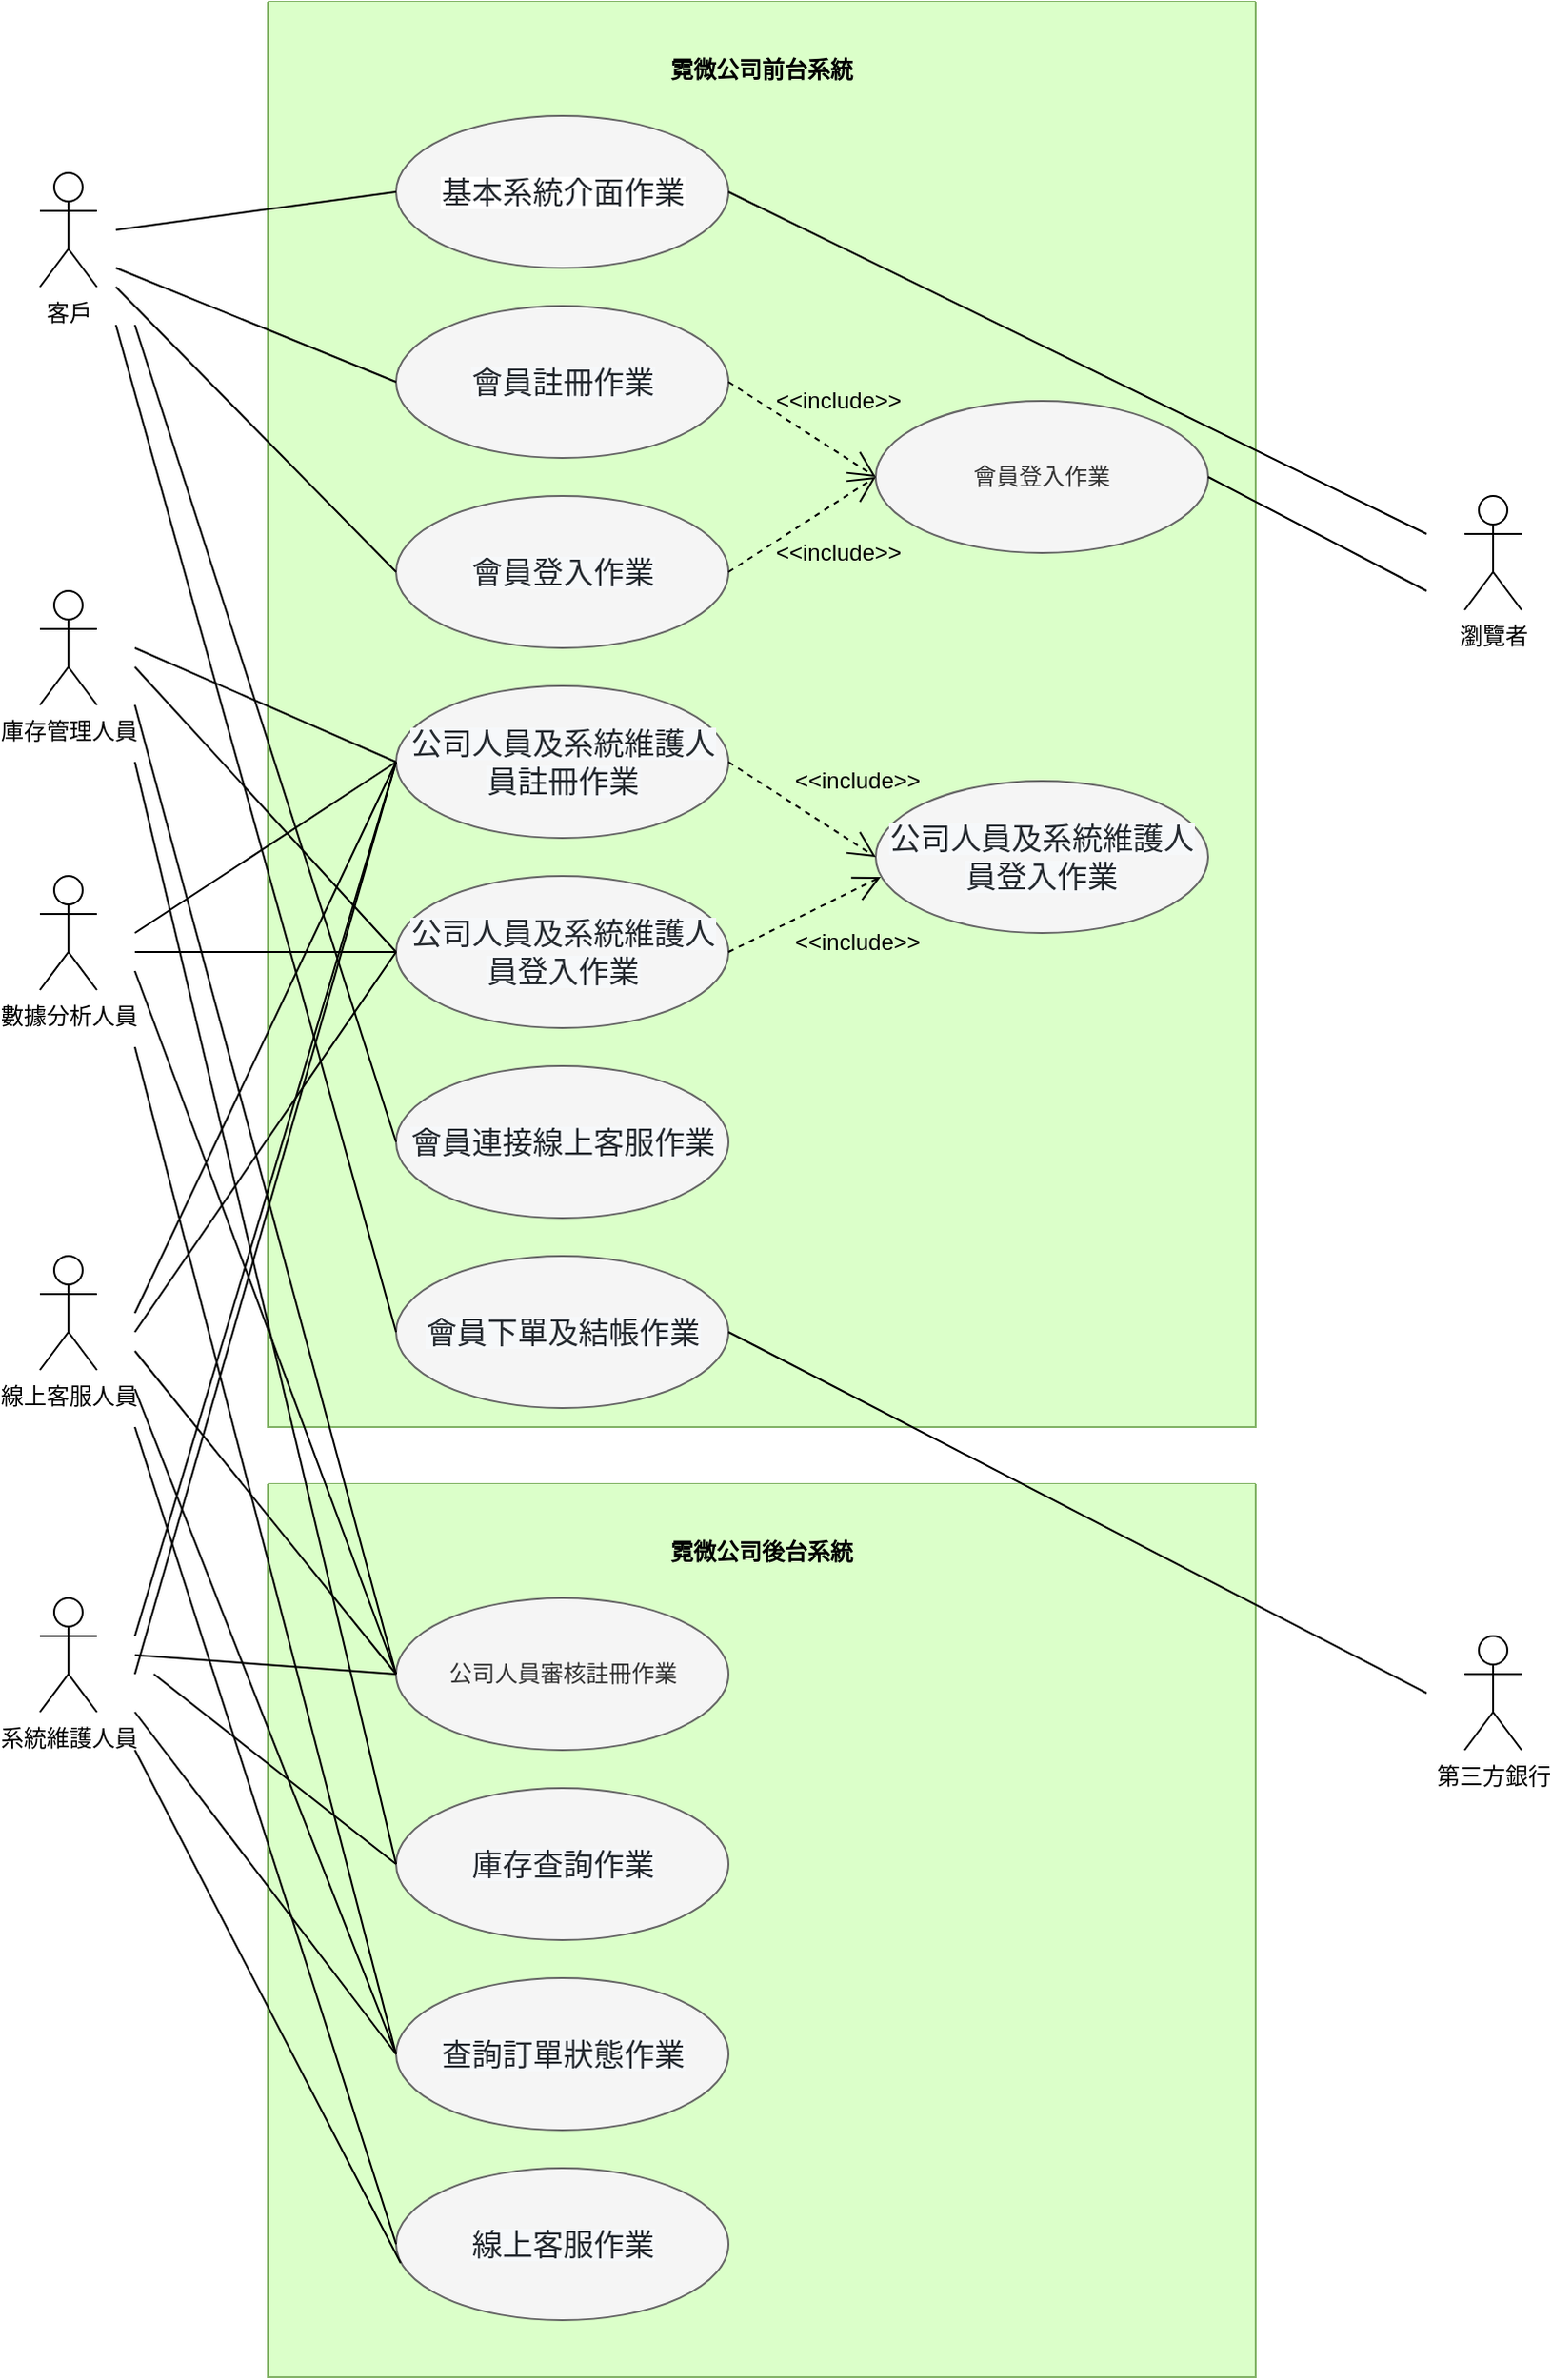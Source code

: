 <mxfile version="17.4.5" type="device" pages="2"><diagram id="V7DGzK6TTjDBdNX_tZ4m" name="(b) 小題"><mxGraphModel dx="2031" dy="1134" grid="1" gridSize="10" guides="1" tooltips="1" connect="1" arrows="1" fold="1" page="1" pageScale="1" pageWidth="827" pageHeight="1169" math="0" shadow="0"><root><mxCell id="0"/><mxCell id="1" parent="0"/><mxCell id="i30RIDcUQYCI9tq4WjrT-1" value="瀏覽者" style="shape=umlActor;verticalLabelPosition=bottom;verticalAlign=top;html=1;outlineConnect=0;" parent="1" vertex="1"><mxGeometry x="870" y="360" width="30" height="60" as="geometry"/></mxCell><mxCell id="i30RIDcUQYCI9tq4WjrT-4" value="&#10;&#10;&#10;&#10;&#10;霓微公司前台系統" style="swimlane;startSize=0;fillColor=default;strokeColor=#82b366;swimlaneFillColor=#DBFFC9;" parent="1" vertex="1"><mxGeometry x="240" y="100" width="520" height="750" as="geometry"/></mxCell><mxCell id="e1XeYRrU3zlFE32Z3Zw0-5" value="&#10;&#10;&lt;span style=&quot;color: rgb(36, 41, 47); font-size: 16px; font-style: normal; font-weight: 400; letter-spacing: normal; text-indent: 0px; text-transform: none; word-spacing: 0px; background-color: rgb(255, 255, 255); display: inline; float: none;&quot;&gt;基本系統介面作業&lt;/span&gt;&#10;&#10;" style="ellipse;whiteSpace=wrap;html=1;strokeColor=#666666;fillColor=#f5f5f5;fontColor=#333333;" parent="i30RIDcUQYCI9tq4WjrT-4" vertex="1"><mxGeometry x="67.5" y="60" width="175" height="80" as="geometry"/></mxCell><mxCell id="e1XeYRrU3zlFE32Z3Zw0-16" value="&lt;span style=&quot;color: rgb(36 , 41 , 47) ; font-family: , &amp;#34;blinkmacsystemfont&amp;#34; , &amp;#34;segoe ui&amp;#34; , &amp;#34;helvetica&amp;#34; , &amp;#34;arial&amp;#34; , sans-serif , &amp;#34;apple color emoji&amp;#34; , &amp;#34;segoe ui emoji&amp;#34; ; font-size: 16px ; background-color: rgb(246 , 248 , 250)&quot;&gt;會員註冊作業&lt;/span&gt;" style="ellipse;whiteSpace=wrap;html=1;strokeColor=#666666;fillColor=#f5f5f5;fontColor=#333333;" parent="i30RIDcUQYCI9tq4WjrT-4" vertex="1"><mxGeometry x="67.5" y="160" width="175" height="80" as="geometry"/></mxCell><mxCell id="e1XeYRrU3zlFE32Z3Zw0-17" value="&lt;span style=&quot;color: rgb(36 , 41 , 47) ; font-family: , &amp;#34;blinkmacsystemfont&amp;#34; , &amp;#34;segoe ui&amp;#34; , &amp;#34;helvetica&amp;#34; , &amp;#34;arial&amp;#34; , sans-serif , &amp;#34;apple color emoji&amp;#34; , &amp;#34;segoe ui emoji&amp;#34; ; font-size: 16px ; background-color: rgb(246 , 248 , 250)&quot;&gt;會員登入作業&lt;/span&gt;" style="ellipse;whiteSpace=wrap;html=1;strokeColor=#666666;fillColor=#f5f5f5;fontColor=#333333;" parent="i30RIDcUQYCI9tq4WjrT-4" vertex="1"><mxGeometry x="67.5" y="260" width="175" height="80" as="geometry"/></mxCell><mxCell id="e1XeYRrU3zlFE32Z3Zw0-18" value="&lt;div&gt;&lt;span style=&quot;background-color: rgb(246 , 248 , 250) ; color: rgb(36 , 41 , 47) ; font-size: 16px&quot;&gt;公司人員及系統維護人員註冊作業&lt;/span&gt;&lt;br&gt;&lt;/div&gt;" style="ellipse;whiteSpace=wrap;html=1;strokeColor=#666666;fillColor=#f5f5f5;fontColor=#333333;" parent="i30RIDcUQYCI9tq4WjrT-4" vertex="1"><mxGeometry x="67.5" y="360" width="175" height="80" as="geometry"/></mxCell><mxCell id="e1XeYRrU3zlFE32Z3Zw0-19" value="&lt;div&gt;&lt;span style=&quot;background-color: rgb(246 , 248 , 250) ; color: rgb(36 , 41 , 47) ; font-size: 16px&quot;&gt;公司人員及系統維護人員登入作業&lt;/span&gt;&lt;br&gt;&lt;/div&gt;" style="ellipse;whiteSpace=wrap;html=1;strokeColor=#666666;fillColor=#f5f5f5;fontColor=#333333;" parent="i30RIDcUQYCI9tq4WjrT-4" vertex="1"><mxGeometry x="67.5" y="460" width="175" height="80" as="geometry"/></mxCell><mxCell id="e1XeYRrU3zlFE32Z3Zw0-20" value="&lt;div&gt;&lt;span style=&quot;background-color: rgb(246 , 248 , 250) ; color: rgb(36 , 41 , 47) ; font-size: 16px&quot;&gt;會員連接線上客服作業&lt;/span&gt;&lt;br&gt;&lt;/div&gt;" style="ellipse;whiteSpace=wrap;html=1;strokeColor=#666666;fillColor=#f5f5f5;fontColor=#333333;" parent="i30RIDcUQYCI9tq4WjrT-4" vertex="1"><mxGeometry x="67.5" y="560" width="175" height="80" as="geometry"/></mxCell><mxCell id="e1XeYRrU3zlFE32Z3Zw0-21" value="&lt;div&gt;&lt;span style=&quot;background-color: rgb(246 , 248 , 250) ; color: rgb(36 , 41 , 47) ; font-size: 16px&quot;&gt;會員下單及結帳作業&lt;/span&gt;&lt;br&gt;&lt;/div&gt;" style="ellipse;whiteSpace=wrap;html=1;strokeColor=#666666;fillColor=#f5f5f5;fontColor=#333333;" parent="i30RIDcUQYCI9tq4WjrT-4" vertex="1"><mxGeometry x="67.5" y="660" width="175" height="80" as="geometry"/></mxCell><mxCell id="e1XeYRrU3zlFE32Z3Zw0-60" value="會員登入作業" style="ellipse;whiteSpace=wrap;html=1;strokeColor=#666666;fillColor=#f5f5f5;fontColor=#333333;" parent="i30RIDcUQYCI9tq4WjrT-4" vertex="1"><mxGeometry x="320" y="210" width="175" height="80" as="geometry"/></mxCell><mxCell id="e1XeYRrU3zlFE32Z3Zw0-61" value="" style="endArrow=open;endSize=12;dashed=1;html=1;rounded=0;exitX=1;exitY=0.5;exitDx=0;exitDy=0;entryX=0;entryY=0.5;entryDx=0;entryDy=0;" parent="i30RIDcUQYCI9tq4WjrT-4" source="e1XeYRrU3zlFE32Z3Zw0-16" target="e1XeYRrU3zlFE32Z3Zw0-60" edge="1"><mxGeometry width="160" relative="1" as="geometry"><mxPoint x="570" y="490" as="sourcePoint"/><mxPoint x="730" y="490" as="targetPoint"/><Array as="points"/></mxGeometry></mxCell><mxCell id="e1XeYRrU3zlFE32Z3Zw0-62" value="" style="endArrow=open;endSize=12;dashed=1;html=1;rounded=0;exitX=1;exitY=0.5;exitDx=0;exitDy=0;entryX=0;entryY=0.5;entryDx=0;entryDy=0;" parent="i30RIDcUQYCI9tq4WjrT-4" source="e1XeYRrU3zlFE32Z3Zw0-17" target="e1XeYRrU3zlFE32Z3Zw0-60" edge="1"><mxGeometry x="0.101" y="-9" width="160" relative="1" as="geometry"><mxPoint x="252.5" y="210" as="sourcePoint"/><mxPoint x="330" y="260" as="targetPoint"/><mxPoint as="offset"/></mxGeometry></mxCell><mxCell id="e1XeYRrU3zlFE32Z3Zw0-63" value="&amp;lt;&amp;lt;include&amp;gt;&amp;gt;" style="text;html=1;align=center;verticalAlign=middle;resizable=0;points=[];autosize=1;strokeColor=none;fillColor=none;" parent="i30RIDcUQYCI9tq4WjrT-4" vertex="1"><mxGeometry x="260" y="200" width="80" height="20" as="geometry"/></mxCell><mxCell id="e1XeYRrU3zlFE32Z3Zw0-64" value="&amp;lt;&amp;lt;include&amp;gt;&amp;gt;" style="text;html=1;align=center;verticalAlign=middle;resizable=0;points=[];autosize=1;strokeColor=none;fillColor=none;" parent="i30RIDcUQYCI9tq4WjrT-4" vertex="1"><mxGeometry x="260" y="280" width="80" height="20" as="geometry"/></mxCell><mxCell id="e1XeYRrU3zlFE32Z3Zw0-65" value="&lt;div&gt;&lt;span style=&quot;background-color: rgb(246 , 248 , 250) ; color: rgb(36 , 41 , 47) ; font-size: 16px&quot;&gt;公司人員及系統維護人員登入作業&lt;/span&gt;&lt;br&gt;&lt;/div&gt;" style="ellipse;whiteSpace=wrap;html=1;strokeColor=#666666;fillColor=#f5f5f5;fontColor=#333333;" parent="i30RIDcUQYCI9tq4WjrT-4" vertex="1"><mxGeometry x="320" y="410" width="175" height="80" as="geometry"/></mxCell><mxCell id="e1XeYRrU3zlFE32Z3Zw0-66" value="" style="endArrow=open;endSize=12;dashed=1;html=1;rounded=0;exitX=1;exitY=0.5;exitDx=0;exitDy=0;entryX=0;entryY=0.5;entryDx=0;entryDy=0;" parent="i30RIDcUQYCI9tq4WjrT-4" source="e1XeYRrU3zlFE32Z3Zw0-18" target="e1XeYRrU3zlFE32Z3Zw0-65" edge="1"><mxGeometry width="160" relative="1" as="geometry"><mxPoint x="252.5" y="210" as="sourcePoint"/><mxPoint x="330.0" y="260" as="targetPoint"/><Array as="points"/></mxGeometry></mxCell><mxCell id="e1XeYRrU3zlFE32Z3Zw0-67" value="&amp;lt;&amp;lt;include&amp;gt;&amp;gt;" style="text;html=1;align=center;verticalAlign=middle;resizable=0;points=[];autosize=1;strokeColor=none;fillColor=none;" parent="i30RIDcUQYCI9tq4WjrT-4" vertex="1"><mxGeometry x="270" y="400" width="80" height="20" as="geometry"/></mxCell><mxCell id="e1XeYRrU3zlFE32Z3Zw0-68" value="" style="endArrow=open;endSize=12;dashed=1;html=1;rounded=0;exitX=1;exitY=0.5;exitDx=0;exitDy=0;entryX=0.015;entryY=0.631;entryDx=0;entryDy=0;entryPerimeter=0;" parent="i30RIDcUQYCI9tq4WjrT-4" source="e1XeYRrU3zlFE32Z3Zw0-19" target="e1XeYRrU3zlFE32Z3Zw0-65" edge="1"><mxGeometry width="160" relative="1" as="geometry"><mxPoint x="252.5" y="410" as="sourcePoint"/><mxPoint x="330.0" y="460" as="targetPoint"/><Array as="points"/></mxGeometry></mxCell><mxCell id="e1XeYRrU3zlFE32Z3Zw0-69" value="&amp;lt;&amp;lt;include&amp;gt;&amp;gt;" style="text;html=1;align=center;verticalAlign=middle;resizable=0;points=[];autosize=1;strokeColor=none;fillColor=none;" parent="i30RIDcUQYCI9tq4WjrT-4" vertex="1"><mxGeometry x="270" y="485" width="80" height="20" as="geometry"/></mxCell><mxCell id="e1XeYRrU3zlFE32Z3Zw0-4" value="客戶" style="shape=umlActor;verticalLabelPosition=bottom;verticalAlign=top;html=1;outlineConnect=0;" parent="1" vertex="1"><mxGeometry x="120" y="190" width="30" height="60" as="geometry"/></mxCell><mxCell id="e1XeYRrU3zlFE32Z3Zw0-6" value="庫存管理人員" style="shape=umlActor;verticalLabelPosition=bottom;verticalAlign=top;html=1;outlineConnect=0;" parent="1" vertex="1"><mxGeometry x="120" y="410" width="30" height="60" as="geometry"/></mxCell><mxCell id="e1XeYRrU3zlFE32Z3Zw0-7" value="數據分析人員" style="shape=umlActor;verticalLabelPosition=bottom;verticalAlign=top;html=1;outlineConnect=0;" parent="1" vertex="1"><mxGeometry x="120" y="560" width="30" height="60" as="geometry"/></mxCell><mxCell id="e1XeYRrU3zlFE32Z3Zw0-11" value="線上客服人員" style="shape=umlActor;verticalLabelPosition=bottom;verticalAlign=top;html=1;outlineConnect=0;" parent="1" vertex="1"><mxGeometry x="120" y="760" width="30" height="60" as="geometry"/></mxCell><mxCell id="e1XeYRrU3zlFE32Z3Zw0-12" value="系統維護人員" style="shape=umlActor;verticalLabelPosition=bottom;verticalAlign=top;html=1;outlineConnect=0;" parent="1" vertex="1"><mxGeometry x="120" y="940" width="30" height="60" as="geometry"/></mxCell><mxCell id="e1XeYRrU3zlFE32Z3Zw0-13" value="第三方銀行" style="shape=umlActor;verticalLabelPosition=bottom;verticalAlign=top;html=1;outlineConnect=0;" parent="1" vertex="1"><mxGeometry x="870" y="960" width="30" height="60" as="geometry"/></mxCell><mxCell id="e1XeYRrU3zlFE32Z3Zw0-22" value="" style="endArrow=none;html=1;rounded=0;entryX=0;entryY=0.5;entryDx=0;entryDy=0;" parent="1" target="e1XeYRrU3zlFE32Z3Zw0-5" edge="1"><mxGeometry width="50" height="50" relative="1" as="geometry"><mxPoint x="160" y="220" as="sourcePoint"/><mxPoint x="490" y="420" as="targetPoint"/></mxGeometry></mxCell><mxCell id="e1XeYRrU3zlFE32Z3Zw0-24" value="" style="endArrow=none;html=1;rounded=0;entryX=0;entryY=0.5;entryDx=0;entryDy=0;" parent="1" target="e1XeYRrU3zlFE32Z3Zw0-16" edge="1"><mxGeometry width="50" height="50" relative="1" as="geometry"><mxPoint x="160" y="240" as="sourcePoint"/><mxPoint x="327.5" y="220" as="targetPoint"/></mxGeometry></mxCell><mxCell id="e1XeYRrU3zlFE32Z3Zw0-25" value="" style="endArrow=none;html=1;rounded=0;entryX=0;entryY=0.5;entryDx=0;entryDy=0;" parent="1" target="e1XeYRrU3zlFE32Z3Zw0-17" edge="1"><mxGeometry width="50" height="50" relative="1" as="geometry"><mxPoint x="160" y="250" as="sourcePoint"/><mxPoint x="317.5" y="310" as="targetPoint"/></mxGeometry></mxCell><mxCell id="e1XeYRrU3zlFE32Z3Zw0-27" value="" style="endArrow=none;html=1;rounded=0;entryX=0;entryY=0.5;entryDx=0;entryDy=0;" parent="1" target="e1XeYRrU3zlFE32Z3Zw0-18" edge="1"><mxGeometry width="50" height="50" relative="1" as="geometry"><mxPoint x="170" y="440" as="sourcePoint"/><mxPoint x="317.5" y="410" as="targetPoint"/></mxGeometry></mxCell><mxCell id="e1XeYRrU3zlFE32Z3Zw0-28" value="" style="endArrow=none;html=1;rounded=0;entryX=0;entryY=0.5;entryDx=0;entryDy=0;" parent="1" target="e1XeYRrU3zlFE32Z3Zw0-19" edge="1"><mxGeometry width="50" height="50" relative="1" as="geometry"><mxPoint x="170" y="450" as="sourcePoint"/><mxPoint x="317.5" y="510" as="targetPoint"/></mxGeometry></mxCell><mxCell id="e1XeYRrU3zlFE32Z3Zw0-32" value="" style="endArrow=none;html=1;rounded=0;entryX=0;entryY=0.5;entryDx=0;entryDy=0;" parent="1" target="e1XeYRrU3zlFE32Z3Zw0-18" edge="1"><mxGeometry width="50" height="50" relative="1" as="geometry"><mxPoint x="170" y="590" as="sourcePoint"/><mxPoint x="317.5" y="510" as="targetPoint"/></mxGeometry></mxCell><mxCell id="e1XeYRrU3zlFE32Z3Zw0-33" value="" style="endArrow=none;html=1;rounded=0;entryX=0;entryY=0.5;entryDx=0;entryDy=0;" parent="1" target="e1XeYRrU3zlFE32Z3Zw0-19" edge="1"><mxGeometry width="50" height="50" relative="1" as="geometry"><mxPoint x="170" y="600" as="sourcePoint"/><mxPoint x="317.5" y="510" as="targetPoint"/></mxGeometry></mxCell><mxCell id="e1XeYRrU3zlFE32Z3Zw0-34" value="" style="endArrow=none;html=1;rounded=0;entryX=0;entryY=0.5;entryDx=0;entryDy=0;" parent="1" target="e1XeYRrU3zlFE32Z3Zw0-21" edge="1"><mxGeometry width="50" height="50" relative="1" as="geometry"><mxPoint x="160" y="270" as="sourcePoint"/><mxPoint x="317.5" y="410" as="targetPoint"/></mxGeometry></mxCell><mxCell id="e1XeYRrU3zlFE32Z3Zw0-35" value="" style="endArrow=none;html=1;rounded=0;entryX=0;entryY=0.5;entryDx=0;entryDy=0;" parent="1" target="e1XeYRrU3zlFE32Z3Zw0-20" edge="1"><mxGeometry width="50" height="50" relative="1" as="geometry"><mxPoint x="170" y="270" as="sourcePoint"/><mxPoint x="317.5" y="810" as="targetPoint"/></mxGeometry></mxCell><mxCell id="e1XeYRrU3zlFE32Z3Zw0-36" value="" style="endArrow=none;html=1;rounded=0;entryX=0;entryY=0.5;entryDx=0;entryDy=0;" parent="1" target="e1XeYRrU3zlFE32Z3Zw0-18" edge="1"><mxGeometry width="50" height="50" relative="1" as="geometry"><mxPoint x="170" y="790" as="sourcePoint"/><mxPoint x="310" y="500" as="targetPoint"/></mxGeometry></mxCell><mxCell id="e1XeYRrU3zlFE32Z3Zw0-37" value="" style="endArrow=none;html=1;rounded=0;entryX=0;entryY=0.5;entryDx=0;entryDy=0;" parent="1" target="e1XeYRrU3zlFE32Z3Zw0-19" edge="1"><mxGeometry width="50" height="50" relative="1" as="geometry"><mxPoint x="170" y="800" as="sourcePoint"/><mxPoint x="317.5" y="510" as="targetPoint"/></mxGeometry></mxCell><mxCell id="e1XeYRrU3zlFE32Z3Zw0-38" value="" style="endArrow=none;html=1;rounded=0;entryX=0;entryY=0.5;entryDx=0;entryDy=0;" parent="1" target="e1XeYRrU3zlFE32Z3Zw0-18" edge="1"><mxGeometry width="50" height="50" relative="1" as="geometry"><mxPoint x="170" y="960" as="sourcePoint"/><mxPoint x="317.5" y="510" as="targetPoint"/></mxGeometry></mxCell><mxCell id="e1XeYRrU3zlFE32Z3Zw0-39" value="" style="endArrow=none;html=1;rounded=0;entryX=0;entryY=0.5;entryDx=0;entryDy=0;" parent="1" target="e1XeYRrU3zlFE32Z3Zw0-18" edge="1"><mxGeometry width="50" height="50" relative="1" as="geometry"><mxPoint x="170" y="980" as="sourcePoint"/><mxPoint x="317.5" y="510" as="targetPoint"/></mxGeometry></mxCell><mxCell id="e1XeYRrU3zlFE32Z3Zw0-40" value="&#10;&#10;&#10;&#10;&#10;霓微公司後台系統" style="swimlane;startSize=0;fillColor=default;strokeColor=#82b366;swimlaneFillColor=#DBFFC9;" parent="1" vertex="1"><mxGeometry x="240" y="880" width="520" height="470" as="geometry"/></mxCell><mxCell id="e1XeYRrU3zlFE32Z3Zw0-41" value="公司人員審核註冊作業" style="ellipse;whiteSpace=wrap;html=1;strokeColor=#666666;fillColor=#f5f5f5;fontColor=#333333;" parent="e1XeYRrU3zlFE32Z3Zw0-40" vertex="1"><mxGeometry x="67.5" y="60" width="175" height="80" as="geometry"/></mxCell><mxCell id="e1XeYRrU3zlFE32Z3Zw0-42" value="&lt;span style=&quot;color: rgb(36 , 41 , 47) ; font-family: , &amp;#34;blinkmacsystemfont&amp;#34; , &amp;#34;segoe ui&amp;#34; , &amp;#34;helvetica&amp;#34; , &amp;#34;arial&amp;#34; , sans-serif , &amp;#34;apple color emoji&amp;#34; , &amp;#34;segoe ui emoji&amp;#34; ; font-size: 16px ; background-color: rgb(246 , 248 , 250)&quot;&gt;庫存查詢作業&lt;/span&gt;" style="ellipse;whiteSpace=wrap;html=1;strokeColor=#666666;fillColor=#f5f5f5;fontColor=#333333;" parent="e1XeYRrU3zlFE32Z3Zw0-40" vertex="1"><mxGeometry x="67.5" y="160" width="175" height="80" as="geometry"/></mxCell><mxCell id="e1XeYRrU3zlFE32Z3Zw0-43" value="&lt;span style=&quot;color: rgb(36 , 41 , 47) ; font-family: , &amp;#34;blinkmacsystemfont&amp;#34; , &amp;#34;segoe ui&amp;#34; , &amp;#34;helvetica&amp;#34; , &amp;#34;arial&amp;#34; , sans-serif , &amp;#34;apple color emoji&amp;#34; , &amp;#34;segoe ui emoji&amp;#34; ; font-size: 16px ; background-color: rgb(246 , 248 , 250)&quot;&gt;查詢訂單狀態作業&lt;/span&gt;" style="ellipse;whiteSpace=wrap;html=1;strokeColor=#666666;fillColor=#f5f5f5;fontColor=#333333;" parent="e1XeYRrU3zlFE32Z3Zw0-40" vertex="1"><mxGeometry x="67.5" y="260" width="175" height="80" as="geometry"/></mxCell><mxCell id="e1XeYRrU3zlFE32Z3Zw0-44" value="&lt;div&gt;&lt;span style=&quot;background-color: rgb(246 , 248 , 250) ; color: rgb(36 , 41 , 47) ; font-size: 16px&quot;&gt;線上客服作業&lt;/span&gt;&lt;br&gt;&lt;/div&gt;" style="ellipse;whiteSpace=wrap;html=1;strokeColor=#666666;fillColor=#f5f5f5;fontColor=#333333;" parent="e1XeYRrU3zlFE32Z3Zw0-40" vertex="1"><mxGeometry x="67.5" y="360" width="175" height="80" as="geometry"/></mxCell><mxCell id="e1XeYRrU3zlFE32Z3Zw0-48" value="" style="endArrow=none;html=1;rounded=0;entryX=0;entryY=0.5;entryDx=0;entryDy=0;" parent="1" target="e1XeYRrU3zlFE32Z3Zw0-41" edge="1"><mxGeometry width="50" height="50" relative="1" as="geometry"><mxPoint x="170" y="470" as="sourcePoint"/><mxPoint x="440" y="790" as="targetPoint"/></mxGeometry></mxCell><mxCell id="e1XeYRrU3zlFE32Z3Zw0-49" value="" style="endArrow=none;html=1;rounded=0;entryX=0;entryY=0.5;entryDx=0;entryDy=0;" parent="1" target="e1XeYRrU3zlFE32Z3Zw0-41" edge="1"><mxGeometry width="50" height="50" relative="1" as="geometry"><mxPoint x="170" y="610" as="sourcePoint"/><mxPoint x="317.5" y="990" as="targetPoint"/></mxGeometry></mxCell><mxCell id="e1XeYRrU3zlFE32Z3Zw0-50" value="" style="endArrow=none;html=1;rounded=0;entryX=0;entryY=0.5;entryDx=0;entryDy=0;" parent="1" target="e1XeYRrU3zlFE32Z3Zw0-41" edge="1"><mxGeometry width="50" height="50" relative="1" as="geometry"><mxPoint x="170" y="810" as="sourcePoint"/><mxPoint x="317.5" y="990" as="targetPoint"/></mxGeometry></mxCell><mxCell id="e1XeYRrU3zlFE32Z3Zw0-51" value="" style="endArrow=none;html=1;rounded=0;entryX=0;entryY=0.5;entryDx=0;entryDy=0;" parent="1" target="e1XeYRrU3zlFE32Z3Zw0-41" edge="1"><mxGeometry width="50" height="50" relative="1" as="geometry"><mxPoint x="170" y="970" as="sourcePoint"/><mxPoint x="317.5" y="990" as="targetPoint"/></mxGeometry></mxCell><mxCell id="e1XeYRrU3zlFE32Z3Zw0-52" value="" style="endArrow=none;html=1;rounded=0;entryX=0;entryY=0.5;entryDx=0;entryDy=0;" parent="1" target="e1XeYRrU3zlFE32Z3Zw0-42" edge="1"><mxGeometry width="50" height="50" relative="1" as="geometry"><mxPoint x="170" y="500" as="sourcePoint"/><mxPoint x="620" y="900" as="targetPoint"/></mxGeometry></mxCell><mxCell id="e1XeYRrU3zlFE32Z3Zw0-53" value="" style="endArrow=none;html=1;rounded=0;entryX=0;entryY=0.5;entryDx=0;entryDy=0;" parent="1" target="e1XeYRrU3zlFE32Z3Zw0-43" edge="1"><mxGeometry width="50" height="50" relative="1" as="geometry"><mxPoint x="170" y="830" as="sourcePoint"/><mxPoint x="440" y="790" as="targetPoint"/></mxGeometry></mxCell><mxCell id="e1XeYRrU3zlFE32Z3Zw0-54" value="" style="endArrow=none;html=1;rounded=0;entryX=0;entryY=0.5;entryDx=0;entryDy=0;" parent="1" target="e1XeYRrU3zlFE32Z3Zw0-43" edge="1"><mxGeometry width="50" height="50" relative="1" as="geometry"><mxPoint x="170" y="650" as="sourcePoint"/><mxPoint x="317.5" y="1190" as="targetPoint"/></mxGeometry></mxCell><mxCell id="e1XeYRrU3zlFE32Z3Zw0-55" value="" style="endArrow=none;html=1;rounded=0;entryX=0;entryY=0.5;entryDx=0;entryDy=0;" parent="1" target="e1XeYRrU3zlFE32Z3Zw0-44" edge="1"><mxGeometry width="50" height="50" relative="1" as="geometry"><mxPoint x="170" y="850" as="sourcePoint"/><mxPoint x="317.5" y="1190" as="targetPoint"/></mxGeometry></mxCell><mxCell id="e1XeYRrU3zlFE32Z3Zw0-56" value="" style="endArrow=none;html=1;rounded=0;entryX=0;entryY=0.5;entryDx=0;entryDy=0;" parent="1" target="e1XeYRrU3zlFE32Z3Zw0-42" edge="1"><mxGeometry width="50" height="50" relative="1" as="geometry"><mxPoint x="180" y="980" as="sourcePoint"/><mxPoint x="317.5" y="990" as="targetPoint"/></mxGeometry></mxCell><mxCell id="e1XeYRrU3zlFE32Z3Zw0-57" value="" style="endArrow=none;html=1;rounded=0;entryX=0;entryY=0.5;entryDx=0;entryDy=0;" parent="1" target="e1XeYRrU3zlFE32Z3Zw0-43" edge="1"><mxGeometry width="50" height="50" relative="1" as="geometry"><mxPoint x="170" y="1000" as="sourcePoint"/><mxPoint x="317.5" y="1090" as="targetPoint"/></mxGeometry></mxCell><mxCell id="e1XeYRrU3zlFE32Z3Zw0-58" value="" style="endArrow=none;html=1;rounded=0;entryX=0.014;entryY=0.625;entryDx=0;entryDy=0;entryPerimeter=0;" parent="1" target="e1XeYRrU3zlFE32Z3Zw0-44" edge="1"><mxGeometry width="50" height="50" relative="1" as="geometry"><mxPoint x="170" y="1020" as="sourcePoint"/><mxPoint x="317.5" y="1190" as="targetPoint"/></mxGeometry></mxCell><mxCell id="e1XeYRrU3zlFE32Z3Zw0-71" value="" style="endArrow=none;html=1;rounded=0;exitX=1;exitY=0.5;exitDx=0;exitDy=0;" parent="1" source="e1XeYRrU3zlFE32Z3Zw0-5" edge="1"><mxGeometry width="50" height="50" relative="1" as="geometry"><mxPoint x="650" y="740" as="sourcePoint"/><mxPoint x="850" y="380" as="targetPoint"/></mxGeometry></mxCell><mxCell id="e1XeYRrU3zlFE32Z3Zw0-72" value="" style="endArrow=none;html=1;rounded=0;exitX=1;exitY=0.5;exitDx=0;exitDy=0;" parent="1" source="e1XeYRrU3zlFE32Z3Zw0-60" edge="1"><mxGeometry width="50" height="50" relative="1" as="geometry"><mxPoint x="492.5" y="210" as="sourcePoint"/><mxPoint x="850" y="410" as="targetPoint"/></mxGeometry></mxCell><mxCell id="e1XeYRrU3zlFE32Z3Zw0-73" value="" style="endArrow=none;html=1;rounded=0;exitX=1;exitY=0.5;exitDx=0;exitDy=0;" parent="1" source="e1XeYRrU3zlFE32Z3Zw0-21" edge="1"><mxGeometry width="50" height="50" relative="1" as="geometry"><mxPoint x="480" y="670" as="sourcePoint"/><mxPoint x="850" y="990" as="targetPoint"/></mxGeometry></mxCell></root></mxGraphModel></diagram><diagram id="BZPio_Jj3uGKRLuExNS9" name="(d) 小題"><mxGraphModel dx="1673" dy="934" grid="1" gridSize="10" guides="1" tooltips="1" connect="1" arrows="1" fold="1" page="1" pageScale="1" pageWidth="827" pageHeight="1169" math="0" shadow="0"><root><mxCell id="Udvxj7O8KsXDByOM07qp-0"/><mxCell id="Udvxj7O8KsXDByOM07qp-1" parent="Udvxj7O8KsXDByOM07qp-0"/><mxCell id="1wUSzgowQVS1G8hDaXJD-4" value="霓微公司" style="html=1;strokeColor=default;fillColor=default;gradientColor=#ffffff;" parent="Udvxj7O8KsXDByOM07qp-1" vertex="1"><mxGeometry x="50" y="220" width="110" height="50" as="geometry"/></mxCell><mxCell id="DwhGMo5c-WSijq6EP1R9-1" value="個別購買平台" style="swimlane;fontStyle=0;childLayout=stackLayout;horizontal=1;startSize=26;fillColor=none;horizontalStack=0;resizeParent=1;resizeParentMax=0;resizeLast=0;collapsible=1;marginBottom=0;strokeColor=default;" parent="Udvxj7O8KsXDByOM07qp-1" vertex="1"><mxGeometry x="35" y="350" width="140" height="78" as="geometry"/></mxCell><mxCell id="DwhGMo5c-WSijq6EP1R9-3" value="前台    " style="text;strokeColor=none;fillColor=none;align=left;verticalAlign=top;spacingLeft=4;spacingRight=4;overflow=hidden;rotatable=0;points=[[0,0.5],[1,0.5]];portConstraint=eastwest;" parent="DwhGMo5c-WSijq6EP1R9-1" vertex="1"><mxGeometry y="26" width="140" height="26" as="geometry"/></mxCell><mxCell id="DwhGMo5c-WSijq6EP1R9-2" value="後台" style="text;strokeColor=none;fillColor=none;align=left;verticalAlign=top;spacingLeft=4;spacingRight=4;overflow=hidden;rotatable=0;points=[[0,0.5],[1,0.5]];portConstraint=eastwest;" parent="DwhGMo5c-WSijq6EP1R9-1" vertex="1"><mxGeometry y="52" width="140" height="26" as="geometry"/></mxCell><mxCell id="DwhGMo5c-WSijq6EP1R9-9" value="瀏覽者" style="html=1;strokeColor=default;fillColor=default;gradientColor=#ffffff;" parent="Udvxj7O8KsXDByOM07qp-1" vertex="1"><mxGeometry x="270" y="240" width="110" height="50" as="geometry"/></mxCell><mxCell id="DwhGMo5c-WSijq6EP1R9-11" value="完成註冊的公司人員" style="html=1;strokeColor=default;fillColor=default;gradientColor=#ffffff;" parent="Udvxj7O8KsXDByOM07qp-1" vertex="1"><mxGeometry x="640" y="583" width="110" height="50" as="geometry"/></mxCell><mxCell id="DwhGMo5c-WSijq6EP1R9-12" value="系統維護人員" style="html=1;strokeColor=default;fillColor=default;gradientColor=#ffffff;" parent="Udvxj7O8KsXDByOM07qp-1" vertex="1"><mxGeometry x="640" y="658" width="110" height="50" as="geometry"/></mxCell><mxCell id="DwhGMo5c-WSijq6EP1R9-13" value="帳號" style="html=1;strokeColor=default;fillColor=default;gradientColor=#ffffff;" parent="Udvxj7O8KsXDByOM07qp-1" vertex="1"><mxGeometry x="460" y="340" width="110" height="50" as="geometry"/></mxCell><mxCell id="DwhGMo5c-WSijq6EP1R9-14" value="" style="endArrow=none;html=1;edgeStyle=orthogonalEdgeStyle;rounded=0;exitX=0.5;exitY=1;exitDx=0;exitDy=0;entryX=0.5;entryY=0;entryDx=0;entryDy=0;" parent="Udvxj7O8KsXDByOM07qp-1" source="1wUSzgowQVS1G8hDaXJD-4" target="DwhGMo5c-WSijq6EP1R9-1" edge="1"><mxGeometry relative="1" as="geometry"><mxPoint x="290" y="450" as="sourcePoint"/><mxPoint x="450" y="450" as="targetPoint"/></mxGeometry></mxCell><mxCell id="DwhGMo5c-WSijq6EP1R9-15" value="1" style="edgeLabel;resizable=0;html=1;align=left;verticalAlign=bottom;strokeColor=default;fillColor=default;gradientColor=#ffffff;" parent="DwhGMo5c-WSijq6EP1R9-14" connectable="0" vertex="1"><mxGeometry x="-1" relative="1" as="geometry"><mxPoint x="5" y="20" as="offset"/></mxGeometry></mxCell><mxCell id="DwhGMo5c-WSijq6EP1R9-16" value="1" style="edgeLabel;resizable=0;html=1;align=right;verticalAlign=bottom;strokeColor=default;fillColor=default;gradientColor=#ffffff;" parent="DwhGMo5c-WSijq6EP1R9-14" connectable="0" vertex="1"><mxGeometry x="1" relative="1" as="geometry"/></mxCell><mxCell id="DwhGMo5c-WSijq6EP1R9-17" value="" style="endArrow=none;html=1;edgeStyle=orthogonalEdgeStyle;rounded=0;exitX=0;exitY=0.5;exitDx=0;exitDy=0;entryX=1;entryY=0.5;entryDx=0;entryDy=0;" parent="Udvxj7O8KsXDByOM07qp-1" source="DwhGMo5c-WSijq6EP1R9-9" target="DwhGMo5c-WSijq6EP1R9-3" edge="1"><mxGeometry relative="1" as="geometry"><mxPoint x="115" y="280" as="sourcePoint"/><mxPoint x="115" y="360" as="targetPoint"/></mxGeometry></mxCell><mxCell id="DwhGMo5c-WSijq6EP1R9-18" value="1..*" style="edgeLabel;resizable=0;html=1;align=left;verticalAlign=bottom;strokeColor=default;fillColor=default;gradientColor=#ffffff;" parent="DwhGMo5c-WSijq6EP1R9-17" connectable="0" vertex="1"><mxGeometry x="-1" relative="1" as="geometry"><mxPoint x="-20" y="25" as="offset"/></mxGeometry></mxCell><mxCell id="DwhGMo5c-WSijq6EP1R9-19" value="1" style="edgeLabel;resizable=0;html=1;align=right;verticalAlign=bottom;strokeColor=default;fillColor=default;gradientColor=#ffffff;" parent="DwhGMo5c-WSijq6EP1R9-17" connectable="0" vertex="1"><mxGeometry x="1" relative="1" as="geometry"><mxPoint x="15" as="offset"/></mxGeometry></mxCell><mxCell id="DwhGMo5c-WSijq6EP1R9-23" value="" style="endArrow=none;html=1;edgeStyle=orthogonalEdgeStyle;rounded=0;exitX=0;exitY=0.5;exitDx=0;exitDy=0;entryX=0.743;entryY=1.013;entryDx=0;entryDy=0;entryPerimeter=0;" parent="Udvxj7O8KsXDByOM07qp-1" source="DwhGMo5c-WSijq6EP1R9-11" edge="1"><mxGeometry relative="1" as="geometry"><mxPoint x="280" y="404" as="sourcePoint"/><mxPoint x="139.02" y="427.338" as="targetPoint"/><Array as="points"><mxPoint x="140" y="609"/><mxPoint x="140" y="431"/><mxPoint x="139" y="431"/></Array></mxGeometry></mxCell><mxCell id="DwhGMo5c-WSijq6EP1R9-24" value="1..*" style="edgeLabel;resizable=0;html=1;align=left;verticalAlign=bottom;strokeColor=default;fillColor=default;gradientColor=#ffffff;" parent="DwhGMo5c-WSijq6EP1R9-23" connectable="0" vertex="1"><mxGeometry x="-1" relative="1" as="geometry"><mxPoint x="-30" y="25" as="offset"/></mxGeometry></mxCell><mxCell id="DwhGMo5c-WSijq6EP1R9-25" value="1" style="edgeLabel;resizable=0;html=1;align=right;verticalAlign=bottom;strokeColor=default;fillColor=default;gradientColor=#ffffff;" parent="DwhGMo5c-WSijq6EP1R9-23" connectable="0" vertex="1"><mxGeometry x="1" relative="1" as="geometry"><mxPoint x="15" y="21" as="offset"/></mxGeometry></mxCell><mxCell id="DwhGMo5c-WSijq6EP1R9-26" value="" style="endArrow=none;html=1;edgeStyle=orthogonalEdgeStyle;rounded=0;exitX=0;exitY=0.5;exitDx=0;exitDy=0;entryX=0.467;entryY=1.013;entryDx=0;entryDy=0;startArrow=none;entryPerimeter=0;" parent="Udvxj7O8KsXDByOM07qp-1" source="DwhGMo5c-WSijq6EP1R9-12" edge="1"><mxGeometry relative="1" as="geometry"><mxPoint x="280" y="514" as="sourcePoint"/><mxPoint x="100.38" y="427.338" as="targetPoint"/><Array as="points"><mxPoint x="80" y="684"/><mxPoint x="80" y="428"/></Array></mxGeometry></mxCell><mxCell id="DwhGMo5c-WSijq6EP1R9-28" value="1" style="edgeLabel;resizable=0;html=1;align=right;verticalAlign=bottom;strokeColor=default;fillColor=default;gradientColor=#ffffff;" parent="DwhGMo5c-WSijq6EP1R9-26" connectable="0" vertex="1"><mxGeometry x="1" relative="1" as="geometry"><mxPoint x="15" y="23" as="offset"/></mxGeometry></mxCell><mxCell id="DwhGMo5c-WSijq6EP1R9-29" value="包含" style="text;html=1;align=center;verticalAlign=middle;resizable=0;points=[];autosize=1;strokeColor=none;fillColor=none;" parent="Udvxj7O8KsXDByOM07qp-1" vertex="1"><mxGeometry x="220" y="305" width="40" height="20" as="geometry"/></mxCell><mxCell id="DwhGMo5c-WSijq6EP1R9-31" value="包含" style="text;html=1;align=center;verticalAlign=middle;resizable=0;points=[];autosize=1;strokeColor=none;fillColor=none;" parent="Udvxj7O8KsXDByOM07qp-1" vertex="1"><mxGeometry x="220" y="408" width="40" height="20" as="geometry"/></mxCell><mxCell id="DwhGMo5c-WSijq6EP1R9-32" value="包含" style="text;html=1;align=center;verticalAlign=middle;resizable=0;points=[];autosize=1;strokeColor=none;fillColor=none;" parent="Udvxj7O8KsXDByOM07qp-1" vertex="1"><mxGeometry x="250" y="658" width="40" height="20" as="geometry"/></mxCell><mxCell id="DwhGMo5c-WSijq6EP1R9-36" value="創辦" style="text;html=1;align=center;verticalAlign=middle;resizable=0;points=[];autosize=1;strokeColor=none;fillColor=none;" parent="Udvxj7O8KsXDByOM07qp-1" vertex="1"><mxGeometry x="100" y="305" width="40" height="20" as="geometry"/></mxCell><mxCell id="DwhGMo5c-WSijq6EP1R9-37" value="" style="endArrow=none;html=1;edgeStyle=orthogonalEdgeStyle;rounded=0;exitX=0;exitY=0.5;exitDx=0;exitDy=0;entryX=1;entryY=0.5;entryDx=0;entryDy=0;" parent="Udvxj7O8KsXDByOM07qp-1" source="DwhGMo5c-WSijq6EP1R9-13" target="DwhGMo5c-WSijq6EP1R9-9" edge="1"><mxGeometry relative="1" as="geometry"><mxPoint x="280" y="515" as="sourcePoint"/><mxPoint x="380.0" y="325" as="targetPoint"/></mxGeometry></mxCell><mxCell id="DwhGMo5c-WSijq6EP1R9-38" value="1" style="edgeLabel;resizable=0;html=1;align=left;verticalAlign=bottom;strokeColor=default;fillColor=default;gradientColor=#ffffff;" parent="DwhGMo5c-WSijq6EP1R9-37" connectable="0" vertex="1"><mxGeometry x="-1" relative="1" as="geometry"><mxPoint x="-20" y="25" as="offset"/></mxGeometry></mxCell><mxCell id="DwhGMo5c-WSijq6EP1R9-40" value="註冊" style="text;html=1;align=center;verticalAlign=middle;resizable=0;points=[];autosize=1;strokeColor=none;fillColor=none;" parent="Udvxj7O8KsXDByOM07qp-1" vertex="1"><mxGeometry x="414" y="310" width="40" height="20" as="geometry"/></mxCell><mxCell id="DwhGMo5c-WSijq6EP1R9-49" value="公司人員" style="html=1;strokeColor=default;fillColor=default;gradientColor=#ffffff;" parent="Udvxj7O8KsXDByOM07qp-1" vertex="1"><mxGeometry x="270" y="378" width="110" height="50" as="geometry"/></mxCell><mxCell id="DwhGMo5c-WSijq6EP1R9-50" value="" style="endArrow=none;html=1;edgeStyle=orthogonalEdgeStyle;rounded=0;exitX=0;exitY=0.5;exitDx=0;exitDy=0;entryX=1;entryY=0.5;entryDx=0;entryDy=0;" parent="Udvxj7O8KsXDByOM07qp-1" source="DwhGMo5c-WSijq6EP1R9-49" target="DwhGMo5c-WSijq6EP1R9-3" edge="1"><mxGeometry relative="1" as="geometry"><mxPoint x="280" y="335" as="sourcePoint"/><mxPoint x="185" y="399" as="targetPoint"/></mxGeometry></mxCell><mxCell id="DwhGMo5c-WSijq6EP1R9-51" value="1..*" style="edgeLabel;resizable=0;html=1;align=left;verticalAlign=bottom;strokeColor=default;fillColor=default;gradientColor=#ffffff;" parent="DwhGMo5c-WSijq6EP1R9-50" connectable="0" vertex="1"><mxGeometry x="-1" relative="1" as="geometry"><mxPoint x="-20" y="25" as="offset"/></mxGeometry></mxCell><mxCell id="DwhGMo5c-WSijq6EP1R9-52" value="1" style="edgeLabel;resizable=0;html=1;align=right;verticalAlign=bottom;strokeColor=default;fillColor=default;gradientColor=#ffffff;" parent="DwhGMo5c-WSijq6EP1R9-50" connectable="0" vertex="1"><mxGeometry x="1" relative="1" as="geometry"><mxPoint x="15" as="offset"/></mxGeometry></mxCell><mxCell id="DwhGMo5c-WSijq6EP1R9-53" value="" style="endArrow=none;html=1;edgeStyle=orthogonalEdgeStyle;rounded=0;exitX=0;exitY=0.5;exitDx=0;exitDy=0;entryX=1;entryY=0.5;entryDx=0;entryDy=0;" parent="Udvxj7O8KsXDByOM07qp-1" source="DwhGMo5c-WSijq6EP1R9-13" target="DwhGMo5c-WSijq6EP1R9-49" edge="1"><mxGeometry relative="1" as="geometry"><mxPoint x="470" y="465" as="sourcePoint"/><mxPoint x="390" y="335" as="targetPoint"/><Array as="points"><mxPoint x="450" y="365"/><mxPoint x="450" y="403"/></Array></mxGeometry></mxCell><mxCell id="DwhGMo5c-WSijq6EP1R9-54" value="1" style="edgeLabel;resizable=0;html=1;align=left;verticalAlign=bottom;strokeColor=default;fillColor=default;gradientColor=#ffffff;" parent="DwhGMo5c-WSijq6EP1R9-53" connectable="0" vertex="1"><mxGeometry x="-1" relative="1" as="geometry"><mxPoint x="-20" y="25" as="offset"/></mxGeometry></mxCell><mxCell id="DwhGMo5c-WSijq6EP1R9-55" value="1" style="edgeLabel;resizable=0;html=1;align=right;verticalAlign=bottom;strokeColor=default;fillColor=default;gradientColor=#ffffff;" parent="DwhGMo5c-WSijq6EP1R9-53" connectable="0" vertex="1"><mxGeometry x="1" relative="1" as="geometry"><mxPoint x="15" as="offset"/></mxGeometry></mxCell><mxCell id="DwhGMo5c-WSijq6EP1R9-56" value="註冊" style="text;html=1;align=center;verticalAlign=middle;resizable=0;points=[];autosize=1;strokeColor=none;fillColor=none;" parent="Udvxj7O8KsXDByOM07qp-1" vertex="1"><mxGeometry x="394" y="408" width="40" height="20" as="geometry"/></mxCell><mxCell id="Oo51dJsM4y6fdbVfhcQs-0" value="1..*" style="text;html=1;align=center;verticalAlign=middle;resizable=0;points=[];autosize=1;strokeColor=none;fillColor=none;" parent="Udvxj7O8KsXDByOM07qp-1" vertex="1"><mxGeometry x="610" y="688" width="30" height="20" as="geometry"/></mxCell><mxCell id="Oo51dJsM4y6fdbVfhcQs-1" value="系統維護人員" style="html=1;strokeColor=default;fillColor=default;gradientColor=#ffffff;" parent="Udvxj7O8KsXDByOM07qp-1" vertex="1"><mxGeometry x="270" y="450" width="110" height="50" as="geometry"/></mxCell><mxCell id="Oo51dJsM4y6fdbVfhcQs-2" value="" style="endArrow=none;html=1;edgeStyle=orthogonalEdgeStyle;rounded=0;exitX=0;exitY=0.5;exitDx=0;exitDy=0;entryX=1;entryY=0.5;entryDx=0;entryDy=0;" parent="Udvxj7O8KsXDByOM07qp-1" source="Oo51dJsM4y6fdbVfhcQs-1" target="DwhGMo5c-WSijq6EP1R9-3" edge="1"><mxGeometry relative="1" as="geometry"><mxPoint x="280" y="413" as="sourcePoint"/><mxPoint x="185" y="399" as="targetPoint"/></mxGeometry></mxCell><mxCell id="Oo51dJsM4y6fdbVfhcQs-3" value="1..*" style="edgeLabel;resizable=0;html=1;align=left;verticalAlign=bottom;strokeColor=default;fillColor=default;gradientColor=#ffffff;" parent="Oo51dJsM4y6fdbVfhcQs-2" connectable="0" vertex="1"><mxGeometry x="-1" relative="1" as="geometry"><mxPoint x="-20" y="25" as="offset"/></mxGeometry></mxCell><mxCell id="Oo51dJsM4y6fdbVfhcQs-4" value="1" style="edgeLabel;resizable=0;html=1;align=right;verticalAlign=bottom;strokeColor=default;fillColor=default;gradientColor=#ffffff;" parent="Oo51dJsM4y6fdbVfhcQs-2" connectable="0" vertex="1"><mxGeometry x="1" relative="1" as="geometry"><mxPoint x="15" as="offset"/></mxGeometry></mxCell><mxCell id="Oo51dJsM4y6fdbVfhcQs-5" value="包含" style="text;html=1;align=center;verticalAlign=middle;resizable=0;points=[];autosize=1;strokeColor=none;fillColor=none;" parent="Udvxj7O8KsXDByOM07qp-1" vertex="1"><mxGeometry x="180" y="450" width="40" height="20" as="geometry"/></mxCell><mxCell id="Oo51dJsM4y6fdbVfhcQs-6" value="" style="endArrow=none;html=1;edgeStyle=orthogonalEdgeStyle;rounded=0;entryX=1;entryY=0.5;entryDx=0;entryDy=0;exitX=0;exitY=0.5;exitDx=0;exitDy=0;" parent="Udvxj7O8KsXDByOM07qp-1" source="DwhGMo5c-WSijq6EP1R9-13" target="Oo51dJsM4y6fdbVfhcQs-1" edge="1"><mxGeometry relative="1" as="geometry"><mxPoint x="480" y="450" as="sourcePoint"/><mxPoint x="390.0" y="413" as="targetPoint"/><Array as="points"><mxPoint x="450" y="365"/><mxPoint x="450" y="475"/></Array></mxGeometry></mxCell><mxCell id="Oo51dJsM4y6fdbVfhcQs-7" value="1" style="edgeLabel;resizable=0;html=1;align=left;verticalAlign=bottom;strokeColor=default;fillColor=default;gradientColor=#ffffff;" parent="Oo51dJsM4y6fdbVfhcQs-6" connectable="0" vertex="1"><mxGeometry x="-1" relative="1" as="geometry"><mxPoint x="-20" y="25" as="offset"/></mxGeometry></mxCell><mxCell id="Oo51dJsM4y6fdbVfhcQs-8" value="1" style="edgeLabel;resizable=0;html=1;align=right;verticalAlign=bottom;strokeColor=default;fillColor=default;gradientColor=#ffffff;" parent="Oo51dJsM4y6fdbVfhcQs-6" connectable="0" vertex="1"><mxGeometry x="1" relative="1" as="geometry"><mxPoint x="15" as="offset"/></mxGeometry></mxCell><mxCell id="Oo51dJsM4y6fdbVfhcQs-12" value="註冊" style="text;html=1;align=center;verticalAlign=middle;resizable=0;points=[];autosize=1;strokeColor=none;fillColor=none;" parent="Udvxj7O8KsXDByOM07qp-1" vertex="1"><mxGeometry x="400" y="450" width="40" height="20" as="geometry"/></mxCell><mxCell id="Oo51dJsM4y6fdbVfhcQs-13" value="會員" style="html=1;strokeColor=default;fillColor=default;gradientColor=#ffffff;" parent="Udvxj7O8KsXDByOM07qp-1" vertex="1"><mxGeometry x="640" y="340" width="110" height="50" as="geometry"/></mxCell><mxCell id="Oo51dJsM4y6fdbVfhcQs-17" value="" style="endArrow=none;html=1;edgeStyle=orthogonalEdgeStyle;rounded=0;exitX=1;exitY=0.5;exitDx=0;exitDy=0;entryX=0;entryY=0.5;entryDx=0;entryDy=0;" parent="Udvxj7O8KsXDByOM07qp-1" source="DwhGMo5c-WSijq6EP1R9-13" target="Oo51dJsM4y6fdbVfhcQs-13" edge="1"><mxGeometry relative="1" as="geometry"><mxPoint x="510" y="430" as="sourcePoint"/><mxPoint x="670" y="430" as="targetPoint"/></mxGeometry></mxCell><mxCell id="Oo51dJsM4y6fdbVfhcQs-18" value="1" style="edgeLabel;resizable=0;html=1;align=left;verticalAlign=bottom;strokeColor=default;fillColor=default;gradientColor=#ffffff;" parent="Oo51dJsM4y6fdbVfhcQs-17" connectable="0" vertex="1"><mxGeometry x="-1" relative="1" as="geometry"/></mxCell><mxCell id="Oo51dJsM4y6fdbVfhcQs-19" value="1" style="edgeLabel;resizable=0;html=1;align=right;verticalAlign=bottom;strokeColor=default;fillColor=default;gradientColor=#ffffff;" parent="Oo51dJsM4y6fdbVfhcQs-17" connectable="0" vertex="1"><mxGeometry x="1" relative="1" as="geometry"/></mxCell><mxCell id="Oo51dJsM4y6fdbVfhcQs-20" value="登入" style="text;html=1;align=center;verticalAlign=middle;resizable=0;points=[];autosize=1;strokeColor=none;fillColor=none;" parent="Udvxj7O8KsXDByOM07qp-1" vertex="1"><mxGeometry x="580" y="370" width="40" height="20" as="geometry"/></mxCell><mxCell id="Oo51dJsM4y6fdbVfhcQs-22" value="包含" style="text;html=1;align=center;verticalAlign=middle;resizable=0;points=[];autosize=1;strokeColor=none;fillColor=none;" parent="Udvxj7O8KsXDByOM07qp-1" vertex="1"><mxGeometry x="250" y="583" width="40" height="20" as="geometry"/></mxCell><mxCell id="Oo51dJsM4y6fdbVfhcQs-24" value="產品分類頁面" style="swimlane;fontStyle=0;childLayout=stackLayout;horizontal=1;startSize=26;fillColor=none;horizontalStack=0;resizeParent=1;resizeParentMax=0;resizeLast=0;collapsible=1;marginBottom=0;strokeColor=default;" parent="Udvxj7O8KsXDByOM07qp-1" vertex="1"><mxGeometry x="580" y="220" width="140" height="78" as="geometry"/></mxCell><mxCell id="Oo51dJsM4y6fdbVfhcQs-25" value="產品圖片" style="text;strokeColor=none;fillColor=none;align=left;verticalAlign=top;spacingLeft=4;spacingRight=4;overflow=hidden;rotatable=0;points=[[0,0.5],[1,0.5]];portConstraint=eastwest;" parent="Oo51dJsM4y6fdbVfhcQs-24" vertex="1"><mxGeometry y="26" width="140" height="26" as="geometry"/></mxCell><mxCell id="Oo51dJsM4y6fdbVfhcQs-26" value="產品敘述" style="text;strokeColor=none;fillColor=none;align=left;verticalAlign=top;spacingLeft=4;spacingRight=4;overflow=hidden;rotatable=0;points=[[0,0.5],[1,0.5]];portConstraint=eastwest;" parent="Oo51dJsM4y6fdbVfhcQs-24" vertex="1"><mxGeometry y="52" width="140" height="26" as="geometry"/></mxCell><mxCell id="Oo51dJsM4y6fdbVfhcQs-28" value="" style="endArrow=none;html=1;edgeStyle=orthogonalEdgeStyle;rounded=0;exitX=0.5;exitY=1;exitDx=0;exitDy=0;entryX=0;entryY=0.5;entryDx=0;entryDy=0;" parent="Udvxj7O8KsXDByOM07qp-1" source="DwhGMo5c-WSijq6EP1R9-13" target="DwhGMo5c-WSijq6EP1R9-11" edge="1"><mxGeometry relative="1" as="geometry"><mxPoint x="580" y="375" as="sourcePoint"/><mxPoint x="650" y="375" as="targetPoint"/></mxGeometry></mxCell><mxCell id="Oo51dJsM4y6fdbVfhcQs-29" value="1" style="edgeLabel;resizable=0;html=1;align=left;verticalAlign=bottom;strokeColor=default;fillColor=default;gradientColor=#ffffff;" parent="Oo51dJsM4y6fdbVfhcQs-28" connectable="0" vertex="1"><mxGeometry x="-1" relative="1" as="geometry"><mxPoint x="5" y="20" as="offset"/></mxGeometry></mxCell><mxCell id="Oo51dJsM4y6fdbVfhcQs-30" value="1..*" style="edgeLabel;resizable=0;html=1;align=right;verticalAlign=bottom;strokeColor=default;fillColor=default;gradientColor=#ffffff;" parent="Oo51dJsM4y6fdbVfhcQs-28" connectable="0" vertex="1"><mxGeometry x="1" relative="1" as="geometry"><mxPoint x="-10" y="-8" as="offset"/></mxGeometry></mxCell><mxCell id="Oo51dJsM4y6fdbVfhcQs-31" value="登入" style="text;html=1;align=center;verticalAlign=middle;resizable=0;points=[];autosize=1;strokeColor=none;fillColor=none;" parent="Udvxj7O8KsXDByOM07qp-1" vertex="1"><mxGeometry x="540" y="585" width="40" height="20" as="geometry"/></mxCell><mxCell id="Oo51dJsM4y6fdbVfhcQs-32" value="" style="endArrow=none;html=1;edgeStyle=orthogonalEdgeStyle;rounded=0;exitX=0.5;exitY=1;exitDx=0;exitDy=0;entryX=0;entryY=0.5;entryDx=0;entryDy=0;" parent="Udvxj7O8KsXDByOM07qp-1" source="DwhGMo5c-WSijq6EP1R9-13" target="DwhGMo5c-WSijq6EP1R9-12" edge="1"><mxGeometry relative="1" as="geometry"><mxPoint x="525" y="400" as="sourcePoint"/><mxPoint x="650" y="618" as="targetPoint"/></mxGeometry></mxCell><mxCell id="Oo51dJsM4y6fdbVfhcQs-33" value="1" style="edgeLabel;resizable=0;html=1;align=left;verticalAlign=bottom;strokeColor=default;fillColor=default;gradientColor=#ffffff;" parent="Oo51dJsM4y6fdbVfhcQs-32" connectable="0" vertex="1"><mxGeometry x="-1" relative="1" as="geometry"><mxPoint x="5" y="20" as="offset"/></mxGeometry></mxCell><mxCell id="Oo51dJsM4y6fdbVfhcQs-34" value="1..*" style="edgeLabel;resizable=0;html=1;align=right;verticalAlign=bottom;strokeColor=default;fillColor=default;gradientColor=#ffffff;" parent="Oo51dJsM4y6fdbVfhcQs-32" connectable="0" vertex="1"><mxGeometry x="1" relative="1" as="geometry"><mxPoint x="-10" y="-3" as="offset"/></mxGeometry></mxCell><mxCell id="Oo51dJsM4y6fdbVfhcQs-35" value="登入" style="text;html=1;align=center;verticalAlign=middle;resizable=0;points=[];autosize=1;strokeColor=none;fillColor=none;" parent="Udvxj7O8KsXDByOM07qp-1" vertex="1"><mxGeometry x="540" y="658" width="40" height="20" as="geometry"/></mxCell><mxCell id="Oo51dJsM4y6fdbVfhcQs-36" value="" style="endArrow=none;html=1;edgeStyle=orthogonalEdgeStyle;rounded=0;exitX=1;exitY=0.5;exitDx=0;exitDy=0;entryX=0;entryY=0.25;entryDx=0;entryDy=0;" parent="Udvxj7O8KsXDByOM07qp-1" source="DwhGMo5c-WSijq6EP1R9-9" target="Oo51dJsM4y6fdbVfhcQs-24" edge="1"><mxGeometry relative="1" as="geometry"><mxPoint x="520" y="370" as="sourcePoint"/><mxPoint x="680" y="370" as="targetPoint"/></mxGeometry></mxCell><mxCell id="Oo51dJsM4y6fdbVfhcQs-37" value="1" style="edgeLabel;resizable=0;html=1;align=left;verticalAlign=bottom;strokeColor=default;fillColor=default;gradientColor=#ffffff;" parent="Oo51dJsM4y6fdbVfhcQs-36" connectable="0" vertex="1"><mxGeometry x="-1" relative="1" as="geometry"/></mxCell><mxCell id="Oo51dJsM4y6fdbVfhcQs-38" value="1" style="edgeLabel;resizable=0;html=1;align=right;verticalAlign=bottom;strokeColor=default;fillColor=default;gradientColor=#ffffff;" parent="Oo51dJsM4y6fdbVfhcQs-36" connectable="0" vertex="1"><mxGeometry x="1" relative="1" as="geometry"/></mxCell><mxCell id="Oo51dJsM4y6fdbVfhcQs-40" value="" style="endArrow=none;html=1;edgeStyle=orthogonalEdgeStyle;rounded=0;exitX=1;exitY=0.5;exitDx=0;exitDy=0;entryX=0;entryY=0.5;entryDx=0;entryDy=0;" parent="Udvxj7O8KsXDByOM07qp-1" source="Oo51dJsM4y6fdbVfhcQs-13" target="Oo51dJsM4y6fdbVfhcQs-45" edge="1"><mxGeometry relative="1" as="geometry"><mxPoint x="880" y="390" as="sourcePoint"/><mxPoint x="870" y="365" as="targetPoint"/></mxGeometry></mxCell><mxCell id="Oo51dJsM4y6fdbVfhcQs-41" value="1" style="edgeLabel;resizable=0;html=1;align=left;verticalAlign=bottom;strokeColor=default;fillColor=default;gradientColor=#ffffff;" parent="Oo51dJsM4y6fdbVfhcQs-40" connectable="0" vertex="1"><mxGeometry x="-1" relative="1" as="geometry"/></mxCell><mxCell id="Oo51dJsM4y6fdbVfhcQs-42" value="1" style="edgeLabel;resizable=0;html=1;align=right;verticalAlign=bottom;strokeColor=default;fillColor=default;gradientColor=#ffffff;" parent="Oo51dJsM4y6fdbVfhcQs-40" connectable="0" vertex="1"><mxGeometry x="1" relative="1" as="geometry"/></mxCell><mxCell id="Oo51dJsM4y6fdbVfhcQs-43" value="開啟" style="text;html=1;align=center;verticalAlign=middle;resizable=0;points=[];autosize=1;strokeColor=none;fillColor=none;" parent="Udvxj7O8KsXDByOM07qp-1" vertex="1"><mxGeometry x="800" y="342" width="40" height="20" as="geometry"/></mxCell><mxCell id="Oo51dJsM4y6fdbVfhcQs-44" value="購物車" style="swimlane;fontStyle=0;childLayout=stackLayout;horizontal=1;startSize=26;fillColor=none;horizontalStack=0;resizeParent=1;resizeParentMax=0;resizeLast=0;collapsible=1;marginBottom=0;strokeColor=default;" parent="Udvxj7O8KsXDByOM07qp-1" vertex="1"><mxGeometry x="900" y="326" width="140" height="52" as="geometry"/></mxCell><mxCell id="Oo51dJsM4y6fdbVfhcQs-45" value="待買清單" style="text;strokeColor=none;fillColor=none;align=left;verticalAlign=top;spacingLeft=4;spacingRight=4;overflow=hidden;rotatable=0;points=[[0,0.5],[1,0.5]];portConstraint=eastwest;" parent="Oo51dJsM4y6fdbVfhcQs-44" vertex="1"><mxGeometry y="26" width="140" height="26" as="geometry"/></mxCell><mxCell id="Oo51dJsM4y6fdbVfhcQs-48" value="第三方銀行" style="html=1;strokeColor=default;fillColor=default;gradientColor=#ffffff;" parent="Udvxj7O8KsXDByOM07qp-1" vertex="1"><mxGeometry x="1286" y="490" width="110" height="50" as="geometry"/></mxCell><mxCell id="Oo51dJsM4y6fdbVfhcQs-49" value="過往訂單" style="html=1;strokeColor=default;fillColor=default;gradientColor=#ffffff;" parent="Udvxj7O8KsXDByOM07qp-1" vertex="1"><mxGeometry x="1486" y="490" width="110" height="50" as="geometry"/></mxCell><mxCell id="Oo51dJsM4y6fdbVfhcQs-50" value="" style="endArrow=none;html=1;edgeStyle=orthogonalEdgeStyle;rounded=0;exitX=1;exitY=0.5;exitDx=0;exitDy=0;entryX=0;entryY=0.5;entryDx=0;entryDy=0;" parent="Udvxj7O8KsXDByOM07qp-1" source="Oo51dJsM4y6fdbVfhcQs-45" target="Oo51dJsM4y6fdbVfhcQs-61" edge="1"><mxGeometry relative="1" as="geometry"><mxPoint x="1090" y="370" as="sourcePoint"/><mxPoint x="1250" y="370" as="targetPoint"/></mxGeometry></mxCell><mxCell id="Oo51dJsM4y6fdbVfhcQs-51" value="1" style="edgeLabel;resizable=0;html=1;align=left;verticalAlign=bottom;strokeColor=default;fillColor=default;gradientColor=#ffffff;" parent="Oo51dJsM4y6fdbVfhcQs-50" connectable="0" vertex="1"><mxGeometry x="-1" relative="1" as="geometry"/></mxCell><mxCell id="Oo51dJsM4y6fdbVfhcQs-52" value="1" style="edgeLabel;resizable=0;html=1;align=right;verticalAlign=bottom;strokeColor=default;fillColor=default;gradientColor=#ffffff;" parent="Oo51dJsM4y6fdbVfhcQs-50" connectable="0" vertex="1"><mxGeometry x="1" relative="1" as="geometry"/></mxCell><mxCell id="Oo51dJsM4y6fdbVfhcQs-53" value="下單" style="text;html=1;align=center;verticalAlign=middle;resizable=0;points=[];autosize=1;strokeColor=none;fillColor=none;" parent="Udvxj7O8KsXDByOM07qp-1" vertex="1"><mxGeometry x="1050" y="440" width="40" height="20" as="geometry"/></mxCell><mxCell id="Oo51dJsM4y6fdbVfhcQs-54" value="" style="endArrow=none;html=1;edgeStyle=orthogonalEdgeStyle;rounded=0;exitX=1;exitY=0.5;exitDx=0;exitDy=0;entryX=0;entryY=0.5;entryDx=0;entryDy=0;" parent="Udvxj7O8KsXDByOM07qp-1" source="Oo51dJsM4y6fdbVfhcQs-48" target="Oo51dJsM4y6fdbVfhcQs-49" edge="1"><mxGeometry relative="1" as="geometry"><mxPoint x="1366" y="450" as="sourcePoint"/><mxPoint x="1526" y="450" as="targetPoint"/></mxGeometry></mxCell><mxCell id="Oo51dJsM4y6fdbVfhcQs-55" value="1" style="edgeLabel;resizable=0;html=1;align=left;verticalAlign=bottom;strokeColor=default;fillColor=default;gradientColor=#ffffff;" parent="Oo51dJsM4y6fdbVfhcQs-54" connectable="0" vertex="1"><mxGeometry x="-1" relative="1" as="geometry"/></mxCell><mxCell id="Oo51dJsM4y6fdbVfhcQs-56" value="1" style="edgeLabel;resizable=0;html=1;align=right;verticalAlign=bottom;strokeColor=default;fillColor=default;gradientColor=#ffffff;" parent="Oo51dJsM4y6fdbVfhcQs-54" connectable="0" vertex="1"><mxGeometry x="1" relative="1" as="geometry"/></mxCell><mxCell id="Oo51dJsM4y6fdbVfhcQs-57" value="訂單成立" style="text;html=1;align=center;verticalAlign=middle;resizable=0;points=[];autosize=1;strokeColor=none;fillColor=none;" parent="Udvxj7O8KsXDByOM07qp-1" vertex="1"><mxGeometry x="1406" y="490" width="60" height="20" as="geometry"/></mxCell><mxCell id="Oo51dJsM4y6fdbVfhcQs-58" value="" style="endArrow=none;html=1;edgeStyle=orthogonalEdgeStyle;rounded=0;exitX=1;exitY=0.5;exitDx=0;exitDy=0;entryX=0;entryY=0.5;entryDx=0;entryDy=0;" parent="Udvxj7O8KsXDByOM07qp-1" source="DwhGMo5c-WSijq6EP1R9-11" target="Oo51dJsM4y6fdbVfhcQs-61" edge="1"><mxGeometry relative="1" as="geometry"><mxPoint x="840" y="585" as="sourcePoint"/><mxPoint x="1000" y="585" as="targetPoint"/></mxGeometry></mxCell><mxCell id="Oo51dJsM4y6fdbVfhcQs-59" value="1" style="edgeLabel;resizable=0;html=1;align=left;verticalAlign=bottom;strokeColor=default;fillColor=default;gradientColor=#ffffff;" parent="Oo51dJsM4y6fdbVfhcQs-58" connectable="0" vertex="1"><mxGeometry x="-1" relative="1" as="geometry"><mxPoint y="25" as="offset"/></mxGeometry></mxCell><mxCell id="Oo51dJsM4y6fdbVfhcQs-60" value="1" style="edgeLabel;resizable=0;html=1;align=right;verticalAlign=bottom;strokeColor=default;fillColor=default;gradientColor=#ffffff;" parent="Oo51dJsM4y6fdbVfhcQs-58" connectable="0" vertex="1"><mxGeometry x="1" relative="1" as="geometry"/></mxCell><mxCell id="Oo51dJsM4y6fdbVfhcQs-61" value="訂單" style="html=1;strokeColor=default;fillColor=default;gradientColor=#ffffff;" parent="Udvxj7O8KsXDByOM07qp-1" vertex="1"><mxGeometry x="1060" y="490" width="110" height="50" as="geometry"/></mxCell><mxCell id="Oo51dJsM4y6fdbVfhcQs-62" value="" style="endArrow=none;html=1;edgeStyle=orthogonalEdgeStyle;rounded=0;exitX=1;exitY=0.5;exitDx=0;exitDy=0;entryX=0;entryY=0.5;entryDx=0;entryDy=0;" parent="Udvxj7O8KsXDByOM07qp-1" source="DwhGMo5c-WSijq6EP1R9-12" target="Oo51dJsM4y6fdbVfhcQs-61" edge="1"><mxGeometry relative="1" as="geometry"><mxPoint x="760.0" y="618" as="sourcePoint"/><mxPoint x="925.0" y="655" as="targetPoint"/></mxGeometry></mxCell><mxCell id="Oo51dJsM4y6fdbVfhcQs-63" value="1" style="edgeLabel;resizable=0;html=1;align=left;verticalAlign=bottom;strokeColor=default;fillColor=default;gradientColor=#ffffff;" parent="Oo51dJsM4y6fdbVfhcQs-62" connectable="0" vertex="1"><mxGeometry x="-1" relative="1" as="geometry"><mxPoint y="25" as="offset"/></mxGeometry></mxCell><mxCell id="Oo51dJsM4y6fdbVfhcQs-64" value="1..*" style="edgeLabel;resizable=0;html=1;align=right;verticalAlign=bottom;strokeColor=default;fillColor=default;gradientColor=#ffffff;" parent="Oo51dJsM4y6fdbVfhcQs-62" connectable="0" vertex="1"><mxGeometry x="1" relative="1" as="geometry"><mxPoint x="-10" y="25" as="offset"/></mxGeometry></mxCell><mxCell id="Oo51dJsM4y6fdbVfhcQs-65" value="管理" style="text;html=1;align=center;verticalAlign=middle;resizable=0;points=[];autosize=1;strokeColor=none;fillColor=none;" parent="Udvxj7O8KsXDByOM07qp-1" vertex="1"><mxGeometry x="780" y="590" width="40" height="20" as="geometry"/></mxCell><mxCell id="Oo51dJsM4y6fdbVfhcQs-66" value="管理" style="text;html=1;align=center;verticalAlign=middle;resizable=0;points=[];autosize=1;strokeColor=none;fillColor=none;" parent="Udvxj7O8KsXDByOM07qp-1" vertex="1"><mxGeometry x="780" y="658" width="40" height="20" as="geometry"/></mxCell><mxCell id="Oo51dJsM4y6fdbVfhcQs-67" value="" style="endArrow=none;html=1;edgeStyle=orthogonalEdgeStyle;rounded=0;exitX=1;exitY=0.5;exitDx=0;exitDy=0;entryX=0;entryY=0.5;entryDx=0;entryDy=0;" parent="Udvxj7O8KsXDByOM07qp-1" source="Oo51dJsM4y6fdbVfhcQs-61" target="Oo51dJsM4y6fdbVfhcQs-48" edge="1"><mxGeometry relative="1" as="geometry"><mxPoint x="1406" y="525" as="sourcePoint"/><mxPoint x="1496" y="525" as="targetPoint"/></mxGeometry></mxCell><mxCell id="Oo51dJsM4y6fdbVfhcQs-68" value="1" style="edgeLabel;resizable=0;html=1;align=left;verticalAlign=bottom;strokeColor=default;fillColor=default;gradientColor=#ffffff;" parent="Oo51dJsM4y6fdbVfhcQs-67" connectable="0" vertex="1"><mxGeometry x="-1" relative="1" as="geometry"/></mxCell><mxCell id="Oo51dJsM4y6fdbVfhcQs-69" value="1" style="edgeLabel;resizable=0;html=1;align=right;verticalAlign=bottom;strokeColor=default;fillColor=default;gradientColor=#ffffff;" parent="Oo51dJsM4y6fdbVfhcQs-67" connectable="0" vertex="1"><mxGeometry x="1" relative="1" as="geometry"/></mxCell><mxCell id="Oo51dJsM4y6fdbVfhcQs-70" value="轉帳" style="text;html=1;align=center;verticalAlign=middle;resizable=0;points=[];autosize=1;strokeColor=none;fillColor=none;" parent="Udvxj7O8KsXDByOM07qp-1" vertex="1"><mxGeometry x="1210" y="490" width="40" height="20" as="geometry"/></mxCell></root></mxGraphModel></diagram></mxfile>